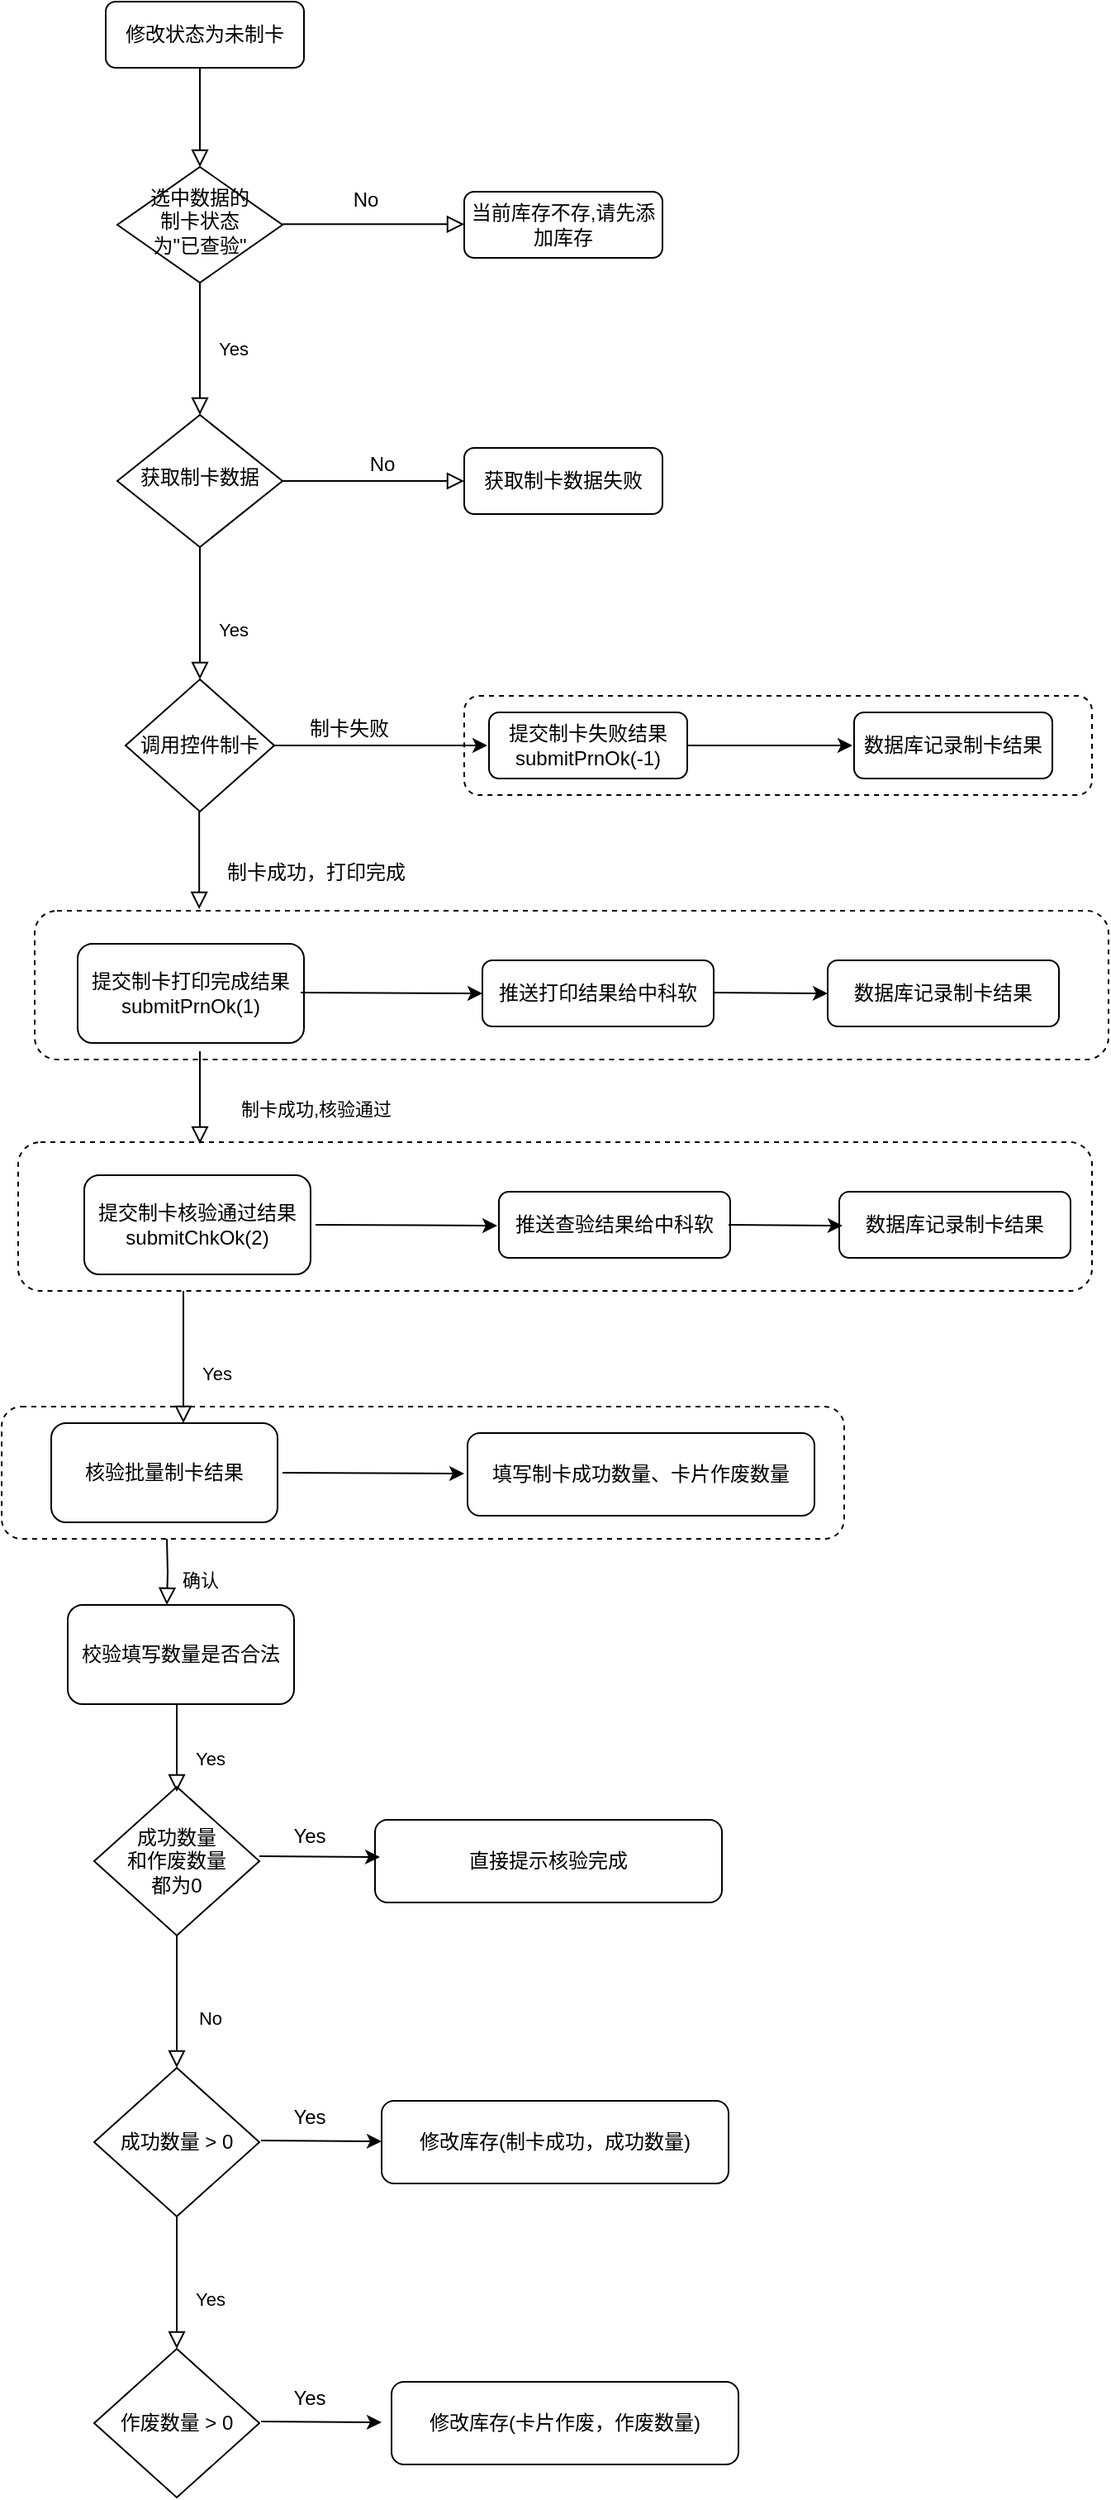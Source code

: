 <mxfile version="14.1.1" type="github"><diagram id="C5RBs43oDa-KdzZeNtuy" name="Page-1"><mxGraphModel dx="1038" dy="547" grid="1" gridSize="10" guides="0" tooltips="1" connect="1" arrows="1" fold="1" page="1" pageScale="1" pageWidth="1169" pageHeight="1654" math="0" shadow="0"><root><mxCell id="WIyWlLk6GJQsqaUBKTNV-0"/><mxCell id="WIyWlLk6GJQsqaUBKTNV-1" parent="WIyWlLk6GJQsqaUBKTNV-0"/><mxCell id="kKIcKryCLngTGCtvh4_6-38" value="" style="rounded=1;whiteSpace=wrap;html=1;fillColor=none;dashed=1;" parent="WIyWlLk6GJQsqaUBKTNV-1" vertex="1"><mxGeometry x="94" y="870" width="510" height="80" as="geometry"/></mxCell><mxCell id="kKIcKryCLngTGCtvh4_6-5" value="" style="rounded=1;whiteSpace=wrap;html=1;fillColor=none;dashed=1;" parent="WIyWlLk6GJQsqaUBKTNV-1" vertex="1"><mxGeometry x="114" y="570" width="650" height="90" as="geometry"/></mxCell><mxCell id="WIyWlLk6GJQsqaUBKTNV-2" value="" style="rounded=0;html=1;jettySize=auto;orthogonalLoop=1;fontSize=11;endArrow=block;endFill=0;endSize=8;strokeWidth=1;shadow=0;labelBackgroundColor=none;edgeStyle=orthogonalEdgeStyle;" parent="WIyWlLk6GJQsqaUBKTNV-1" source="WIyWlLk6GJQsqaUBKTNV-3" target="WIyWlLk6GJQsqaUBKTNV-6" edge="1"><mxGeometry relative="1" as="geometry"><Array as="points"><mxPoint x="214" y="70"/><mxPoint x="214" y="70"/></Array></mxGeometry></mxCell><mxCell id="WIyWlLk6GJQsqaUBKTNV-3" value="修改状态为未制卡" style="rounded=1;whiteSpace=wrap;html=1;fontSize=12;glass=0;strokeWidth=1;shadow=0;" parent="WIyWlLk6GJQsqaUBKTNV-1" vertex="1"><mxGeometry x="157" y="20" width="120" height="40" as="geometry"/></mxCell><mxCell id="WIyWlLk6GJQsqaUBKTNV-4" value="Yes" style="rounded=0;html=1;jettySize=auto;orthogonalLoop=1;fontSize=11;endArrow=block;endFill=0;endSize=8;strokeWidth=1;shadow=0;labelBackgroundColor=none;edgeStyle=orthogonalEdgeStyle;" parent="WIyWlLk6GJQsqaUBKTNV-1" source="WIyWlLk6GJQsqaUBKTNV-6" target="WIyWlLk6GJQsqaUBKTNV-10" edge="1"><mxGeometry y="20" relative="1" as="geometry"><mxPoint as="offset"/></mxGeometry></mxCell><mxCell id="WIyWlLk6GJQsqaUBKTNV-6" value="选中数据的&lt;br&gt;制卡状态&lt;br&gt;为&quot;已查验&quot;" style="rhombus;whiteSpace=wrap;html=1;shadow=0;fontFamily=Helvetica;fontSize=12;align=center;strokeWidth=1;spacing=6;spacingTop=-4;" parent="WIyWlLk6GJQsqaUBKTNV-1" vertex="1"><mxGeometry x="164" y="120" width="100" height="70" as="geometry"/></mxCell><mxCell id="WIyWlLk6GJQsqaUBKTNV-7" value="当前库存不存,请先添加库存" style="rounded=1;whiteSpace=wrap;html=1;fontSize=12;glass=0;strokeWidth=1;shadow=0;" parent="WIyWlLk6GJQsqaUBKTNV-1" vertex="1"><mxGeometry x="374" y="135" width="120" height="40" as="geometry"/></mxCell><mxCell id="WIyWlLk6GJQsqaUBKTNV-8" value="Yes" style="rounded=0;html=1;jettySize=auto;orthogonalLoop=1;fontSize=11;endArrow=block;endFill=0;endSize=8;strokeWidth=1;shadow=0;labelBackgroundColor=none;edgeStyle=orthogonalEdgeStyle;" parent="WIyWlLk6GJQsqaUBKTNV-1" source="WIyWlLk6GJQsqaUBKTNV-10" edge="1"><mxGeometry x="0.25" y="20" relative="1" as="geometry"><mxPoint as="offset"/><mxPoint x="214" y="430" as="targetPoint"/></mxGeometry></mxCell><mxCell id="WIyWlLk6GJQsqaUBKTNV-9" value="" style="edgeStyle=orthogonalEdgeStyle;rounded=0;html=1;jettySize=auto;orthogonalLoop=1;fontSize=11;endArrow=block;endFill=0;endSize=8;strokeWidth=1;shadow=0;labelBackgroundColor=none;" parent="WIyWlLk6GJQsqaUBKTNV-1" source="WIyWlLk6GJQsqaUBKTNV-10" target="WIyWlLk6GJQsqaUBKTNV-12" edge="1"><mxGeometry x="0.273" y="30" relative="1" as="geometry"><mxPoint as="offset"/></mxGeometry></mxCell><mxCell id="WIyWlLk6GJQsqaUBKTNV-10" value="获取制卡数据" style="rhombus;whiteSpace=wrap;html=1;shadow=0;fontFamily=Helvetica;fontSize=12;align=center;strokeWidth=1;spacing=6;spacingTop=-4;" parent="WIyWlLk6GJQsqaUBKTNV-1" vertex="1"><mxGeometry x="164" y="270" width="100" height="80" as="geometry"/></mxCell><mxCell id="WIyWlLk6GJQsqaUBKTNV-12" value="获取制卡数据失败" style="rounded=1;whiteSpace=wrap;html=1;fontSize=12;glass=0;strokeWidth=1;shadow=0;" parent="WIyWlLk6GJQsqaUBKTNV-1" vertex="1"><mxGeometry x="374" y="290" width="120" height="40" as="geometry"/></mxCell><mxCell id="Ysg9XGIrSXdzxJQqvf4c-2" value="调用控件制卡" style="rhombus;whiteSpace=wrap;html=1;" parent="WIyWlLk6GJQsqaUBKTNV-1" vertex="1"><mxGeometry x="169" y="430" width="90" height="80" as="geometry"/></mxCell><mxCell id="Ysg9XGIrSXdzxJQqvf4c-3" value="" style="endArrow=classic;html=1;" parent="WIyWlLk6GJQsqaUBKTNV-1" edge="1"><mxGeometry width="50" height="50" relative="1" as="geometry"><mxPoint x="258" y="470" as="sourcePoint"/><mxPoint x="388" y="470" as="targetPoint"/></mxGeometry></mxCell><mxCell id="Ysg9XGIrSXdzxJQqvf4c-5" value="制卡失败" style="text;html=1;align=center;verticalAlign=middle;resizable=0;points=[];autosize=1;strokeColor=none;" parent="WIyWlLk6GJQsqaUBKTNV-1" vertex="1"><mxGeometry x="274" y="450" width="60" height="20" as="geometry"/></mxCell><mxCell id="Ysg9XGIrSXdzxJQqvf4c-8" value="No" style="text;html=1;align=center;verticalAlign=middle;resizable=0;points=[];autosize=1;strokeColor=none;" parent="WIyWlLk6GJQsqaUBKTNV-1" vertex="1"><mxGeometry x="309" y="290" width="30" height="20" as="geometry"/></mxCell><mxCell id="Ysg9XGIrSXdzxJQqvf4c-11" value="" style="edgeStyle=orthogonalEdgeStyle;rounded=0;html=1;jettySize=auto;orthogonalLoop=1;fontSize=11;endArrow=block;endFill=0;endSize=8;strokeWidth=1;shadow=0;labelBackgroundColor=none;" parent="WIyWlLk6GJQsqaUBKTNV-1" edge="1"><mxGeometry x="0.273" y="30" relative="1" as="geometry"><mxPoint as="offset"/><mxPoint x="264" y="154.66" as="sourcePoint"/><mxPoint x="374" y="154.66" as="targetPoint"/></mxGeometry></mxCell><mxCell id="Ysg9XGIrSXdzxJQqvf4c-12" value="No" style="text;html=1;align=center;verticalAlign=middle;resizable=0;points=[];autosize=1;strokeColor=none;" parent="WIyWlLk6GJQsqaUBKTNV-1" vertex="1"><mxGeometry x="299" y="130" width="30" height="20" as="geometry"/></mxCell><mxCell id="Ysg9XGIrSXdzxJQqvf4c-13" value="提交制卡失败结果submitPrnOk(-1)" style="rounded=1;whiteSpace=wrap;html=1;fontSize=12;glass=0;strokeWidth=1;shadow=0;" parent="WIyWlLk6GJQsqaUBKTNV-1" vertex="1"><mxGeometry x="389" y="450" width="120" height="40" as="geometry"/></mxCell><mxCell id="Ysg9XGIrSXdzxJQqvf4c-15" value="数据库记录制卡结果" style="rounded=1;whiteSpace=wrap;html=1;fontSize=12;glass=0;strokeWidth=1;shadow=0;" parent="WIyWlLk6GJQsqaUBKTNV-1" vertex="1"><mxGeometry x="610" y="450" width="120" height="40" as="geometry"/></mxCell><mxCell id="Ysg9XGIrSXdzxJQqvf4c-17" value="" style="endArrow=classic;html=1;" parent="WIyWlLk6GJQsqaUBKTNV-1" edge="1"><mxGeometry width="50" height="50" relative="1" as="geometry"><mxPoint x="509" y="470" as="sourcePoint"/><mxPoint x="609" y="470" as="targetPoint"/></mxGeometry></mxCell><mxCell id="Ysg9XGIrSXdzxJQqvf4c-19" value="&lt;span style=&quot;font-size: 12px&quot;&gt;制卡成功，打印完成&lt;/span&gt;" style="rounded=0;html=1;jettySize=auto;orthogonalLoop=1;fontSize=11;endArrow=block;endFill=0;endSize=8;strokeWidth=1;shadow=0;labelBackgroundColor=none;edgeStyle=orthogonalEdgeStyle;" parent="WIyWlLk6GJQsqaUBKTNV-1" edge="1"><mxGeometry x="0.25" y="70" relative="1" as="geometry"><mxPoint as="offset"/><mxPoint x="213.58" y="510" as="sourcePoint"/><mxPoint x="213.58" y="569" as="targetPoint"/></mxGeometry></mxCell><mxCell id="Ysg9XGIrSXdzxJQqvf4c-24" value="提交制卡打印完成结果submitPrnOk(1)" style="rounded=1;whiteSpace=wrap;html=1;fontSize=12;glass=0;strokeWidth=1;shadow=0;" parent="WIyWlLk6GJQsqaUBKTNV-1" vertex="1"><mxGeometry x="140" y="590" width="137" height="60" as="geometry"/></mxCell><mxCell id="Ysg9XGIrSXdzxJQqvf4c-25" value="推送打印结果给中科软" style="rounded=1;whiteSpace=wrap;html=1;fontSize=12;glass=0;strokeWidth=1;shadow=0;" parent="WIyWlLk6GJQsqaUBKTNV-1" vertex="1"><mxGeometry x="385" y="600" width="140" height="40" as="geometry"/></mxCell><mxCell id="kKIcKryCLngTGCtvh4_6-1" value="&lt;span&gt;数据库记录制卡结果&lt;/span&gt;" style="rounded=1;whiteSpace=wrap;html=1;fontSize=12;glass=0;strokeWidth=1;shadow=0;" parent="WIyWlLk6GJQsqaUBKTNV-1" vertex="1"><mxGeometry x="594" y="600" width="140" height="40" as="geometry"/></mxCell><mxCell id="kKIcKryCLngTGCtvh4_6-2" value="" style="endArrow=classic;html=1;" parent="WIyWlLk6GJQsqaUBKTNV-1" edge="1"><mxGeometry width="50" height="50" relative="1" as="geometry"><mxPoint x="275" y="619.5" as="sourcePoint"/><mxPoint x="385" y="620" as="targetPoint"/></mxGeometry></mxCell><mxCell id="kKIcKryCLngTGCtvh4_6-3" value="" style="endArrow=classic;html=1;entryX=0;entryY=0.5;entryDx=0;entryDy=0;" parent="WIyWlLk6GJQsqaUBKTNV-1" target="kKIcKryCLngTGCtvh4_6-1" edge="1"><mxGeometry width="50" height="50" relative="1" as="geometry"><mxPoint x="525" y="619.5" as="sourcePoint"/><mxPoint x="584" y="620" as="targetPoint"/></mxGeometry></mxCell><mxCell id="kKIcKryCLngTGCtvh4_6-8" value="" style="rounded=1;whiteSpace=wrap;html=1;fillColor=none;dashed=1;" parent="WIyWlLk6GJQsqaUBKTNV-1" vertex="1"><mxGeometry x="374" y="440" width="380" height="60" as="geometry"/></mxCell><mxCell id="kKIcKryCLngTGCtvh4_6-14" value="制卡成功,核验通过" style="rounded=0;html=1;jettySize=auto;orthogonalLoop=1;fontSize=11;endArrow=block;endFill=0;endSize=8;strokeWidth=1;shadow=0;labelBackgroundColor=none;edgeStyle=orthogonalEdgeStyle;" parent="WIyWlLk6GJQsqaUBKTNV-1" edge="1"><mxGeometry x="0.25" y="70" relative="1" as="geometry"><mxPoint as="offset"/><mxPoint x="214" y="711" as="targetPoint"/><mxPoint x="214" y="655" as="sourcePoint"/></mxGeometry></mxCell><mxCell id="kKIcKryCLngTGCtvh4_6-19" value="" style="rounded=1;whiteSpace=wrap;html=1;fillColor=none;dashed=1;" parent="WIyWlLk6GJQsqaUBKTNV-1" vertex="1"><mxGeometry x="104" y="710" width="650" height="90" as="geometry"/></mxCell><mxCell id="kKIcKryCLngTGCtvh4_6-24" value="提交制卡核验通过结果submitChkOk(2)" style="rounded=1;whiteSpace=wrap;html=1;fontSize=12;glass=0;strokeWidth=1;shadow=0;" parent="WIyWlLk6GJQsqaUBKTNV-1" vertex="1"><mxGeometry x="144" y="730" width="137" height="60" as="geometry"/></mxCell><mxCell id="kKIcKryCLngTGCtvh4_6-27" value="推送查验结果给中科软" style="rounded=1;whiteSpace=wrap;html=1;fontSize=12;glass=0;strokeWidth=1;shadow=0;" parent="WIyWlLk6GJQsqaUBKTNV-1" vertex="1"><mxGeometry x="395" y="740" width="140" height="40" as="geometry"/></mxCell><mxCell id="kKIcKryCLngTGCtvh4_6-29" value="&lt;span&gt;数据库记录制卡结果&lt;/span&gt;" style="rounded=1;whiteSpace=wrap;html=1;fontSize=12;glass=0;strokeWidth=1;shadow=0;" parent="WIyWlLk6GJQsqaUBKTNV-1" vertex="1"><mxGeometry x="601" y="740" width="140" height="40" as="geometry"/></mxCell><mxCell id="kKIcKryCLngTGCtvh4_6-30" value="" style="endArrow=classic;html=1;" parent="WIyWlLk6GJQsqaUBKTNV-1" edge="1"><mxGeometry width="50" height="50" relative="1" as="geometry"><mxPoint x="284" y="760" as="sourcePoint"/><mxPoint x="394" y="760.5" as="targetPoint"/></mxGeometry></mxCell><mxCell id="kKIcKryCLngTGCtvh4_6-32" value="" style="endArrow=classic;html=1;entryX=0;entryY=0.5;entryDx=0;entryDy=0;" parent="WIyWlLk6GJQsqaUBKTNV-1" edge="1"><mxGeometry width="50" height="50" relative="1" as="geometry"><mxPoint x="534" y="760" as="sourcePoint"/><mxPoint x="603" y="760.5" as="targetPoint"/></mxGeometry></mxCell><mxCell id="kKIcKryCLngTGCtvh4_6-33" value="Yes" style="rounded=0;html=1;jettySize=auto;orthogonalLoop=1;fontSize=11;endArrow=block;endFill=0;endSize=8;strokeWidth=1;shadow=0;labelBackgroundColor=none;edgeStyle=orthogonalEdgeStyle;" parent="WIyWlLk6GJQsqaUBKTNV-1" edge="1"><mxGeometry x="0.25" y="20" relative="1" as="geometry"><mxPoint as="offset"/><mxPoint x="204" y="880" as="targetPoint"/><mxPoint x="204" y="800" as="sourcePoint"/></mxGeometry></mxCell><mxCell id="kKIcKryCLngTGCtvh4_6-35" value="核验批量制卡结果" style="rounded=1;whiteSpace=wrap;html=1;fontSize=12;glass=0;strokeWidth=1;shadow=0;" parent="WIyWlLk6GJQsqaUBKTNV-1" vertex="1"><mxGeometry x="124" y="880" width="137" height="60" as="geometry"/></mxCell><mxCell id="kKIcKryCLngTGCtvh4_6-36" value="填写制卡成功数量、卡片作废数量" style="rounded=1;whiteSpace=wrap;html=1;fontSize=12;glass=0;strokeWidth=1;shadow=0;" parent="WIyWlLk6GJQsqaUBKTNV-1" vertex="1"><mxGeometry x="376" y="886" width="210" height="50" as="geometry"/></mxCell><mxCell id="kKIcKryCLngTGCtvh4_6-37" value="" style="endArrow=classic;html=1;" parent="WIyWlLk6GJQsqaUBKTNV-1" edge="1"><mxGeometry width="50" height="50" relative="1" as="geometry"><mxPoint x="264" y="910" as="sourcePoint"/><mxPoint x="374" y="910.5" as="targetPoint"/></mxGeometry></mxCell><mxCell id="kKIcKryCLngTGCtvh4_6-39" value="校验填写数量是否合法" style="rounded=1;whiteSpace=wrap;html=1;fontSize=12;glass=0;strokeWidth=1;shadow=0;" parent="WIyWlLk6GJQsqaUBKTNV-1" vertex="1"><mxGeometry x="134" y="990" width="137" height="60" as="geometry"/></mxCell><mxCell id="kKIcKryCLngTGCtvh4_6-40" value="确认" style="rounded=0;html=1;jettySize=auto;orthogonalLoop=1;fontSize=11;endArrow=block;endFill=0;endSize=8;strokeWidth=1;shadow=0;labelBackgroundColor=none;edgeStyle=orthogonalEdgeStyle;" parent="WIyWlLk6GJQsqaUBKTNV-1" edge="1"><mxGeometry x="0.25" y="20" relative="1" as="geometry"><mxPoint as="offset"/><mxPoint x="194" y="990" as="targetPoint"/><mxPoint x="194" y="950" as="sourcePoint"/></mxGeometry></mxCell><mxCell id="kKIcKryCLngTGCtvh4_6-43" value="成功数量&lt;br&gt;和作废数量&lt;br&gt;都为0" style="rhombus;whiteSpace=wrap;html=1;" parent="WIyWlLk6GJQsqaUBKTNV-1" vertex="1"><mxGeometry x="150" y="1100" width="100" height="90" as="geometry"/></mxCell><mxCell id="kKIcKryCLngTGCtvh4_6-44" value="直接提示核验完成" style="rounded=1;whiteSpace=wrap;html=1;fontSize=12;glass=0;strokeWidth=1;shadow=0;" parent="WIyWlLk6GJQsqaUBKTNV-1" vertex="1"><mxGeometry x="320" y="1120" width="210" height="50" as="geometry"/></mxCell><mxCell id="kKIcKryCLngTGCtvh4_6-45" value="No" style="rounded=0;html=1;jettySize=auto;orthogonalLoop=1;fontSize=11;endArrow=block;endFill=0;endSize=8;strokeWidth=1;shadow=0;labelBackgroundColor=none;edgeStyle=orthogonalEdgeStyle;" parent="WIyWlLk6GJQsqaUBKTNV-1" edge="1"><mxGeometry x="0.25" y="20" relative="1" as="geometry"><mxPoint as="offset"/><mxPoint x="200" y="1270" as="targetPoint"/><mxPoint x="200" y="1190" as="sourcePoint"/></mxGeometry></mxCell><mxCell id="kKIcKryCLngTGCtvh4_6-46" value="成功数量 &amp;gt; 0" style="rhombus;whiteSpace=wrap;html=1;" parent="WIyWlLk6GJQsqaUBKTNV-1" vertex="1"><mxGeometry x="150" y="1270" width="100" height="90" as="geometry"/></mxCell><mxCell id="kKIcKryCLngTGCtvh4_6-47" value="修改库存(制卡成功，成功数量)" style="rounded=1;whiteSpace=wrap;html=1;fontSize=12;glass=0;strokeWidth=1;shadow=0;" parent="WIyWlLk6GJQsqaUBKTNV-1" vertex="1"><mxGeometry x="324" y="1290" width="210" height="50" as="geometry"/></mxCell><mxCell id="kKIcKryCLngTGCtvh4_6-49" value="作废数量 &amp;gt; 0" style="rhombus;whiteSpace=wrap;html=1;" parent="WIyWlLk6GJQsqaUBKTNV-1" vertex="1"><mxGeometry x="150" y="1440" width="100" height="90" as="geometry"/></mxCell><mxCell id="kKIcKryCLngTGCtvh4_6-50" value="修改库存(卡片作废，作废数量)" style="rounded=1;whiteSpace=wrap;html=1;fontSize=12;glass=0;strokeWidth=1;shadow=0;" parent="WIyWlLk6GJQsqaUBKTNV-1" vertex="1"><mxGeometry x="330" y="1460" width="210" height="50" as="geometry"/></mxCell><mxCell id="kKIcKryCLngTGCtvh4_6-51" value="Yes" style="rounded=0;html=1;jettySize=auto;orthogonalLoop=1;fontSize=11;endArrow=block;endFill=0;endSize=8;strokeWidth=1;shadow=0;labelBackgroundColor=none;edgeStyle=orthogonalEdgeStyle;" parent="WIyWlLk6GJQsqaUBKTNV-1" edge="1"><mxGeometry x="0.25" y="20" relative="1" as="geometry"><mxPoint as="offset"/><mxPoint x="200" y="1440" as="targetPoint"/><mxPoint x="200" y="1360" as="sourcePoint"/></mxGeometry></mxCell><mxCell id="kKIcKryCLngTGCtvh4_6-52" value="Yes" style="rounded=0;html=1;jettySize=auto;orthogonalLoop=1;fontSize=11;endArrow=block;endFill=0;endSize=8;strokeWidth=1;shadow=0;labelBackgroundColor=none;edgeStyle=orthogonalEdgeStyle;" parent="WIyWlLk6GJQsqaUBKTNV-1" edge="1"><mxGeometry x="0.25" y="20" relative="1" as="geometry"><mxPoint as="offset"/><mxPoint x="200" y="1103" as="targetPoint"/><mxPoint x="200" y="1050" as="sourcePoint"/></mxGeometry></mxCell><mxCell id="kKIcKryCLngTGCtvh4_6-53" value="" style="endArrow=classic;html=1;" parent="WIyWlLk6GJQsqaUBKTNV-1" edge="1"><mxGeometry width="50" height="50" relative="1" as="geometry"><mxPoint x="251" y="1314" as="sourcePoint"/><mxPoint x="324" y="1314.5" as="targetPoint"/></mxGeometry></mxCell><mxCell id="kKIcKryCLngTGCtvh4_6-56" value="Yes" style="text;html=1;align=center;verticalAlign=middle;resizable=0;points=[];autosize=1;" parent="WIyWlLk6GJQsqaUBKTNV-1" vertex="1"><mxGeometry x="265" y="1290" width="30" height="20" as="geometry"/></mxCell><mxCell id="kKIcKryCLngTGCtvh4_6-57" value="" style="endArrow=classic;html=1;" parent="WIyWlLk6GJQsqaUBKTNV-1" edge="1"><mxGeometry width="50" height="50" relative="1" as="geometry"><mxPoint x="250" y="1142" as="sourcePoint"/><mxPoint x="323" y="1142.5" as="targetPoint"/></mxGeometry></mxCell><mxCell id="kKIcKryCLngTGCtvh4_6-58" value="Yes" style="text;html=1;align=center;verticalAlign=middle;resizable=0;points=[];autosize=1;" parent="WIyWlLk6GJQsqaUBKTNV-1" vertex="1"><mxGeometry x="265" y="1120" width="30" height="20" as="geometry"/></mxCell><mxCell id="kKIcKryCLngTGCtvh4_6-59" value="" style="endArrow=classic;html=1;" parent="WIyWlLk6GJQsqaUBKTNV-1" edge="1"><mxGeometry width="50" height="50" relative="1" as="geometry"><mxPoint x="251" y="1484" as="sourcePoint"/><mxPoint x="324" y="1484.5" as="targetPoint"/></mxGeometry></mxCell><mxCell id="kKIcKryCLngTGCtvh4_6-60" value="Yes" style="text;html=1;align=center;verticalAlign=middle;resizable=0;points=[];autosize=1;" parent="WIyWlLk6GJQsqaUBKTNV-1" vertex="1"><mxGeometry x="265" y="1460" width="30" height="20" as="geometry"/></mxCell></root></mxGraphModel></diagram></mxfile>
